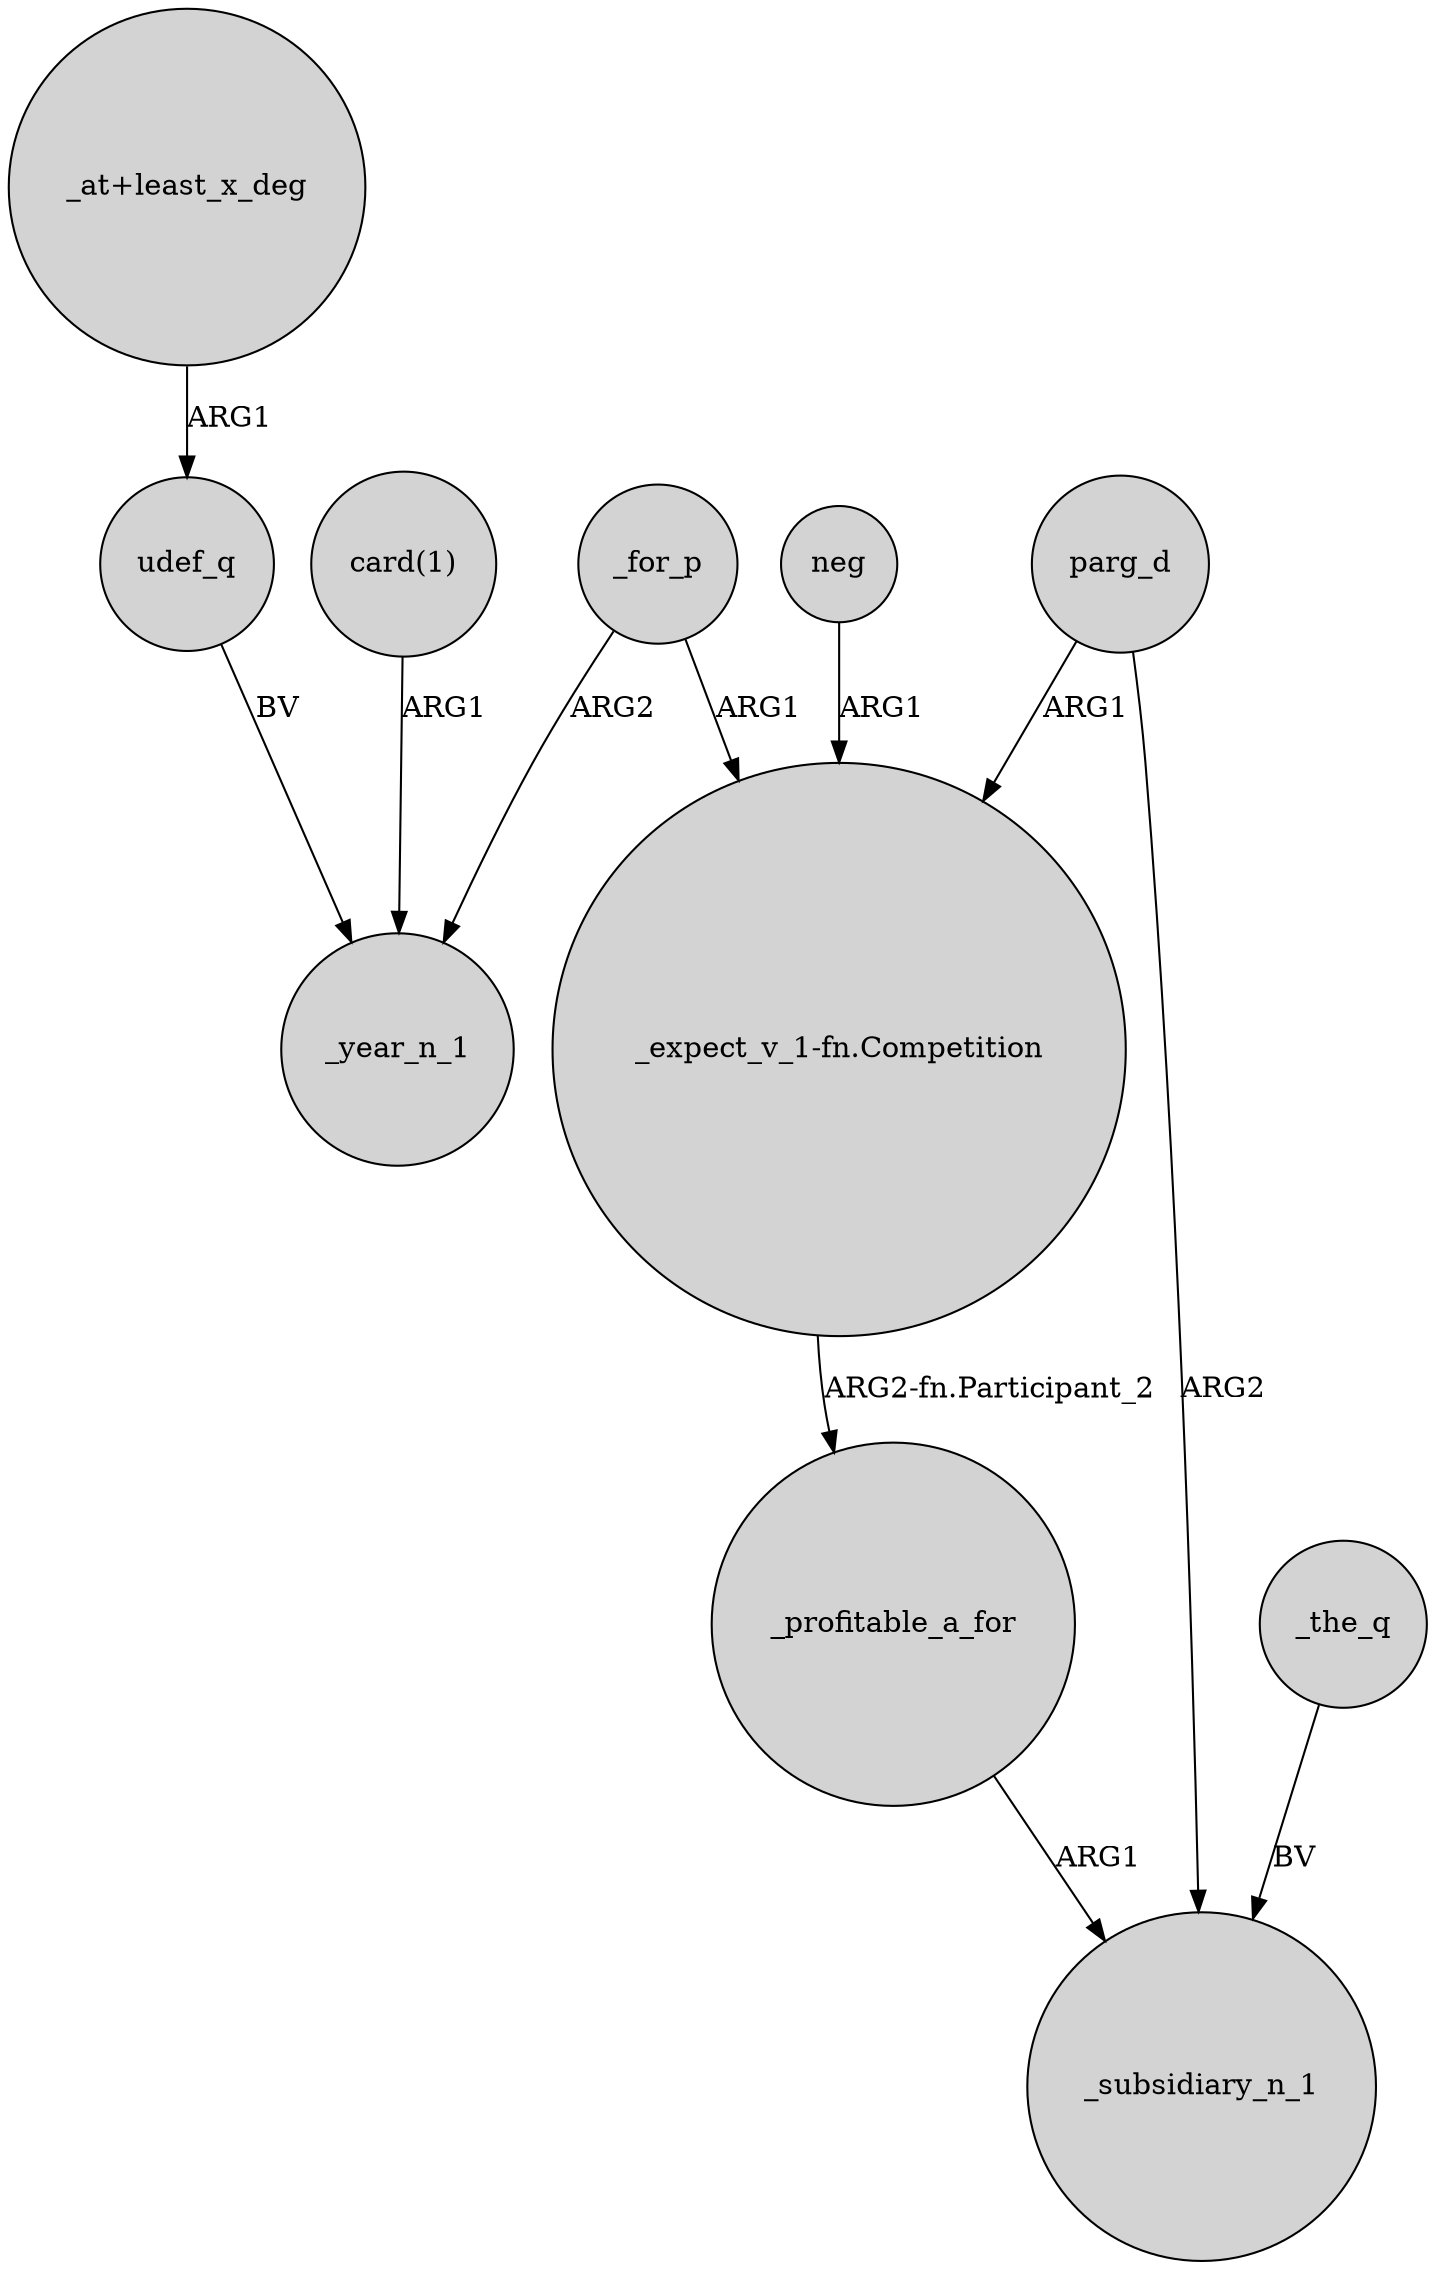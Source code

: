 digraph {
	node [shape=circle style=filled]
	"_at+least_x_deg" -> udef_q [label=ARG1]
	"_expect_v_1-fn.Competition" -> _profitable_a_for [label="ARG2-fn.Participant_2"]
	udef_q -> _year_n_1 [label=BV]
	_for_p -> _year_n_1 [label=ARG2]
	_for_p -> "_expect_v_1-fn.Competition" [label=ARG1]
	parg_d -> _subsidiary_n_1 [label=ARG2]
	neg -> "_expect_v_1-fn.Competition" [label=ARG1]
	"card(1)" -> _year_n_1 [label=ARG1]
	_the_q -> _subsidiary_n_1 [label=BV]
	parg_d -> "_expect_v_1-fn.Competition" [label=ARG1]
	_profitable_a_for -> _subsidiary_n_1 [label=ARG1]
}
